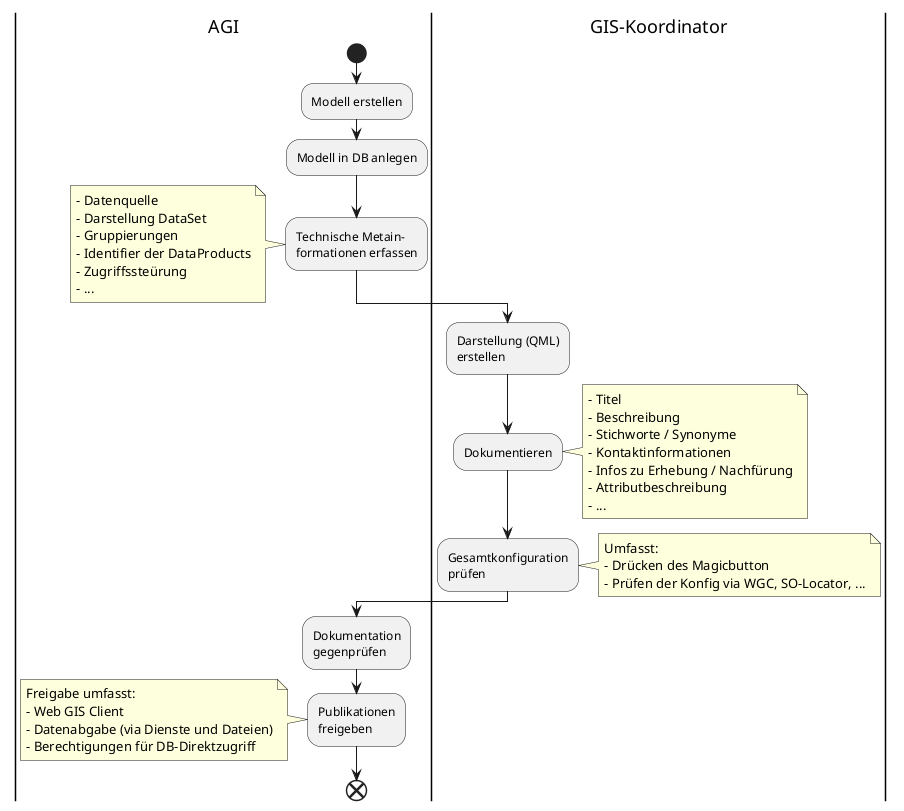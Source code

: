 @startuml
|AGI|
start

:Modell erstellen;

:Modell in DB anlegen;

:Technische Metain-
formationen erfassen;

note left
- Datenquelle
- Darstellung DataSet
- Gruppierungen
- Identifier der DataProducts
- Zugriffssteürung
- ...
end note

|GIS-Koordinator|
:Darstellung (QML)
erstellen;

:Dokumentieren;

note right
- Titel
- Beschreibung
- Stichworte / Synonyme
- Kontaktinformationen
- Infos zu Erhebung / Nachfürung
- Attributbeschreibung
- ...
end note

:Gesamtkonfiguration
prüfen;

note right
Umfasst:
- Drücken des Magicbutton
- Prüfen der Konfig via WGC, SO-Locator, ...
end note

|AGI|
:Dokumentation
gegenprüfen;

:Publikationen
freigeben;

note left
Freigabe umfasst:
- Web GIS Client
- Datenabgabe (via Dienste und Dateien)
- Berechtigungen für DB-Direktzugriff
end note

end
@enduml